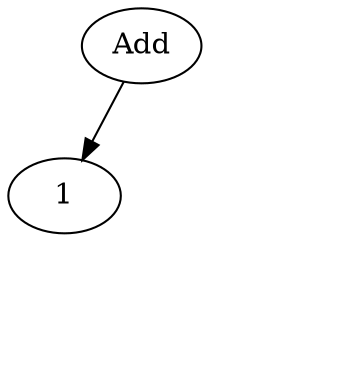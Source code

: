 digraph {
    one[label="1" class="value"]
    two[label="2" class="value" style="invis"]
    three[label="3" class="value" style="invis"]
    add1[label="Add" class="operator,disabled"]
    add2[label="Add" class="operator" style="invis"]

    add1 -> one[class="disabled"]
    add1 -> add2[style="invis"]
    add2 -> two[style="invis"]
    add2 -> three[style="invis"]
}
